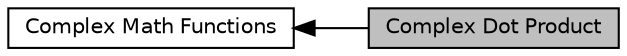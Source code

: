 digraph "Complex Dot Product"
{
  edge [fontname="Helvetica",fontsize="10",labelfontname="Helvetica",labelfontsize="10"];
  node [fontname="Helvetica",fontsize="10",shape=box];
  rankdir=LR;
  Node2 [label="Complex Math Functions",height=0.2,width=0.4,color="black", fillcolor="white", style="filled",URL="$group__group_cmplx_math.html",tooltip=" "];
  Node1 [label="Complex Dot Product",height=0.2,width=0.4,color="black", fillcolor="grey75", style="filled", fontcolor="black",tooltip=" "];
  Node2->Node1 [shape=plaintext, dir="back", style="solid"];
}
